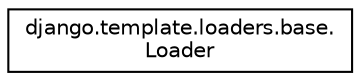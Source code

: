 digraph "Graphical Class Hierarchy"
{
 // LATEX_PDF_SIZE
  edge [fontname="Helvetica",fontsize="10",labelfontname="Helvetica",labelfontsize="10"];
  node [fontname="Helvetica",fontsize="10",shape=record];
  rankdir="LR";
  Node0 [label="django.template.loaders.base.\lLoader",height=0.2,width=0.4,color="black", fillcolor="white", style="filled",URL="$classdjango_1_1template_1_1loaders_1_1base_1_1_loader.html",tooltip=" "];
}
